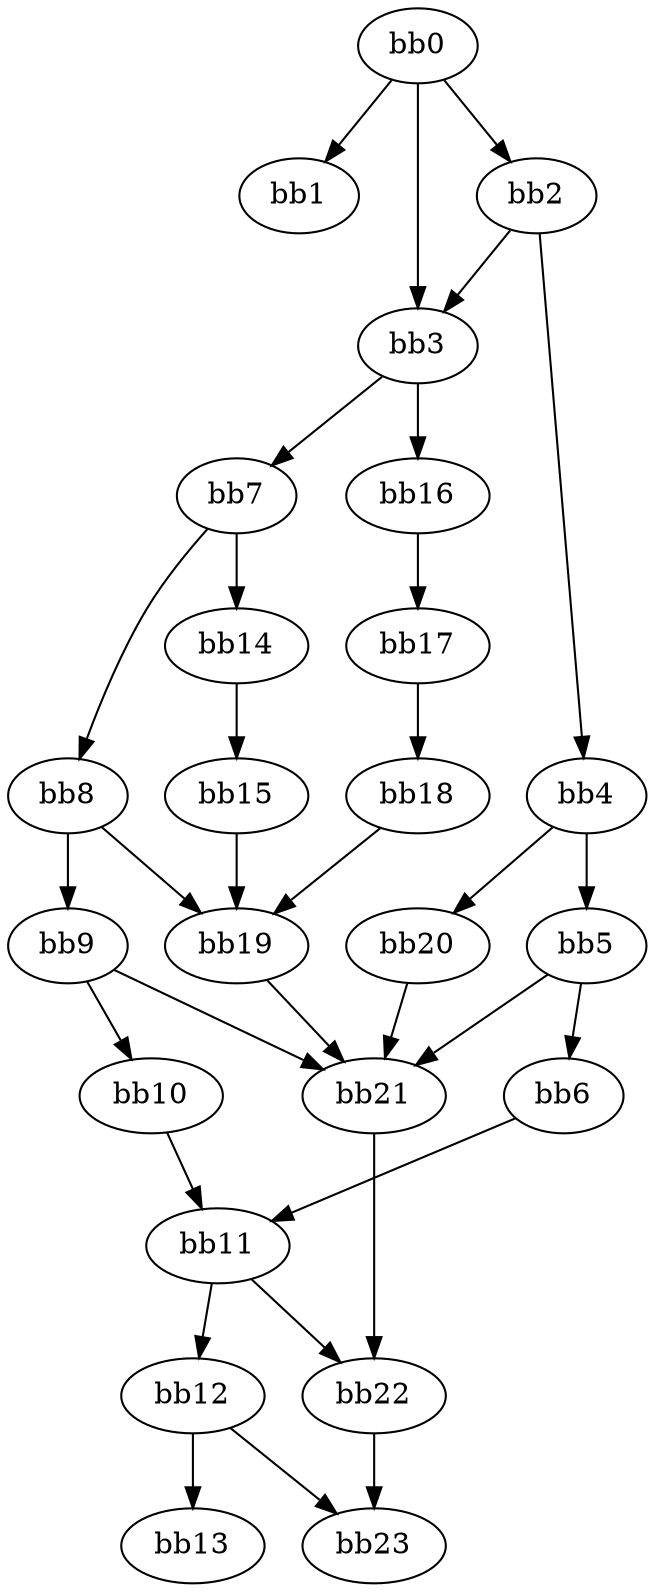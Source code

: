 digraph {
    0 [ label = "bb0\l" ]
    1 [ label = "bb1\l" ]
    2 [ label = "bb2\l" ]
    3 [ label = "bb3\l" ]
    4 [ label = "bb4\l" ]
    5 [ label = "bb5\l" ]
    6 [ label = "bb6\l" ]
    7 [ label = "bb7\l" ]
    8 [ label = "bb8\l" ]
    9 [ label = "bb9\l" ]
    10 [ label = "bb10\l" ]
    11 [ label = "bb11\l" ]
    12 [ label = "bb12\l" ]
    13 [ label = "bb13\l" ]
    14 [ label = "bb14\l" ]
    15 [ label = "bb15\l" ]
    16 [ label = "bb16\l" ]
    17 [ label = "bb17\l" ]
    18 [ label = "bb18\l" ]
    19 [ label = "bb19\l" ]
    20 [ label = "bb20\l" ]
    21 [ label = "bb21\l" ]
    22 [ label = "bb22\l" ]
    23 [ label = "bb23\l" ]
    0 -> 1 [ ]
    0 -> 2 [ ]
    0 -> 3 [ ]
    2 -> 3 [ ]
    2 -> 4 [ ]
    3 -> 7 [ ]
    3 -> 16 [ ]
    4 -> 5 [ ]
    4 -> 20 [ ]
    5 -> 6 [ ]
    5 -> 21 [ ]
    6 -> 11 [ ]
    7 -> 8 [ ]
    7 -> 14 [ ]
    8 -> 9 [ ]
    8 -> 19 [ ]
    9 -> 10 [ ]
    9 -> 21 [ ]
    10 -> 11 [ ]
    11 -> 12 [ ]
    11 -> 22 [ ]
    12 -> 13 [ ]
    12 -> 23 [ ]
    14 -> 15 [ ]
    15 -> 19 [ ]
    16 -> 17 [ ]
    17 -> 18 [ ]
    18 -> 19 [ ]
    19 -> 21 [ ]
    20 -> 21 [ ]
    21 -> 22 [ ]
    22 -> 23 [ ]
}

